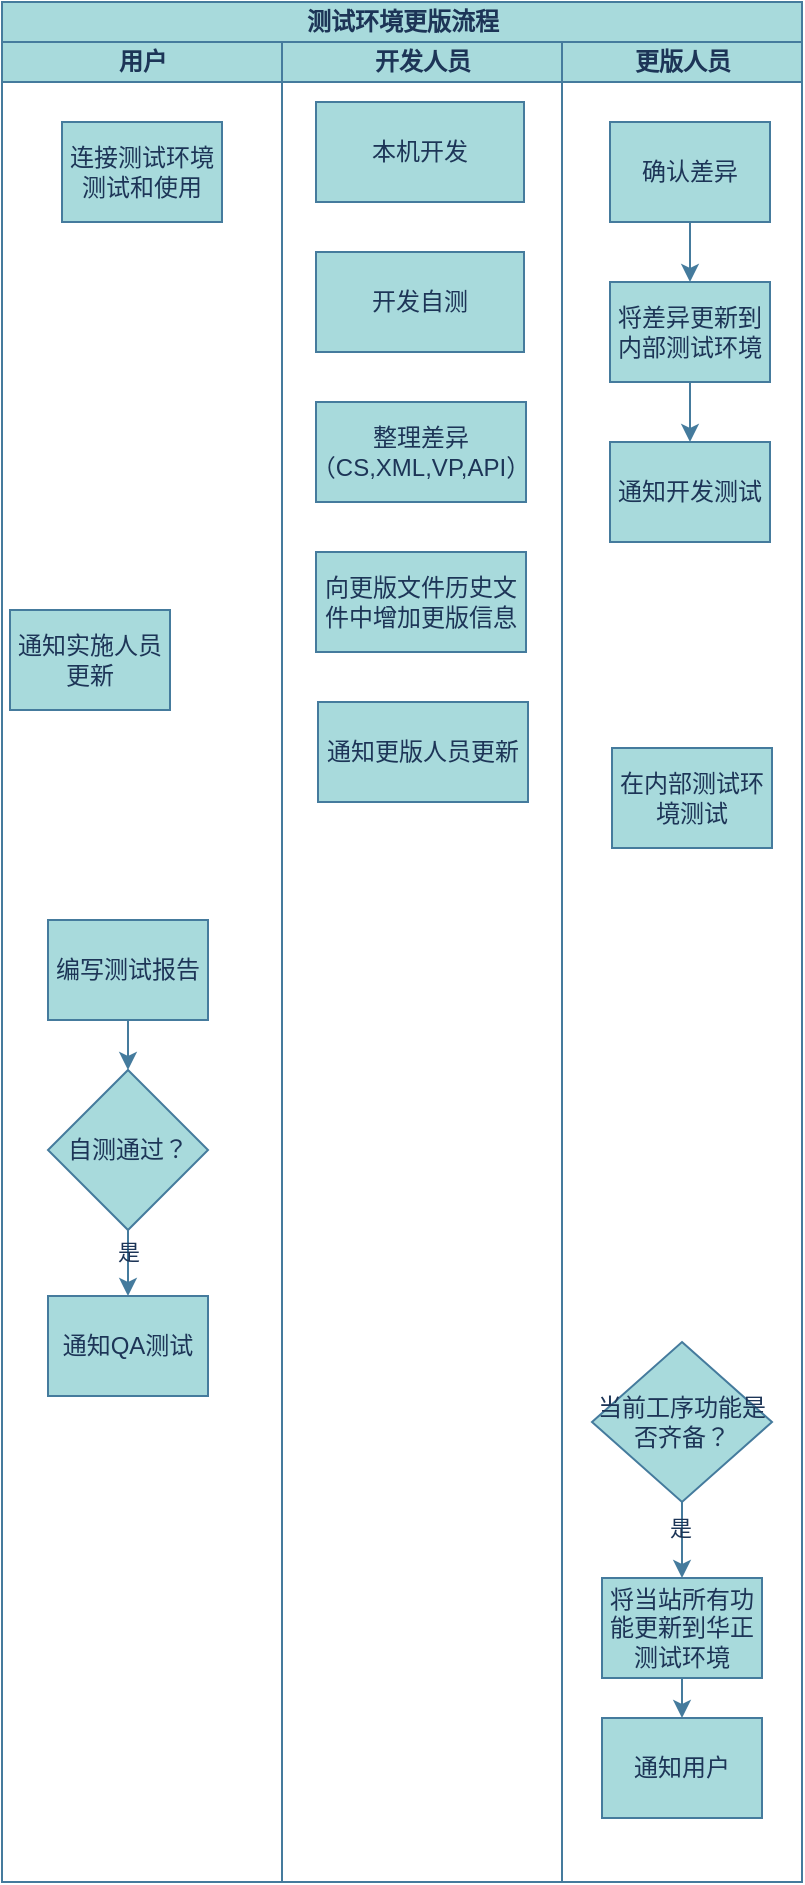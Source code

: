 <mxfile version="27.1.4">
  <diagram id="prtHgNgQTEPvFCAcTncT" name="Page-1">
    <mxGraphModel dx="641" dy="1538" grid="0" gridSize="10" guides="0" tooltips="1" connect="0" arrows="1" fold="1" page="1" pageScale="1" pageWidth="827" pageHeight="1169" background="#ffffff" math="0" shadow="0" adaptiveColors="simple">
      <root>
        <mxCell id="0" />
        <mxCell id="1" parent="0" />
        <mxCell id="2Te6Pes0WRBmmToiG1yR-1" value="测试环境更版流程" style="swimlane;childLayout=stackLayout;resizeParent=1;resizeParentMax=0;startSize=20;html=1;labelBackgroundColor=none;fillColor=#A8DADC;strokeColor=#457B9D;fontColor=#1D3557;" parent="1" vertex="1">
          <mxGeometry x="84.0" y="-8" width="400.0" height="940" as="geometry" />
        </mxCell>
        <mxCell id="2Te6Pes0WRBmmToiG1yR-31" value="用户" style="swimlane;startSize=20;html=1;labelBackgroundColor=none;fillColor=#A8DADC;strokeColor=#457B9D;fontColor=#1D3557;" parent="2Te6Pes0WRBmmToiG1yR-1" vertex="1">
          <mxGeometry y="20" width="140.0" height="920" as="geometry" />
        </mxCell>
        <mxCell id="2Te6Pes0WRBmmToiG1yR-61" value="连接测试环境测试和使用" style="rounded=0;whiteSpace=wrap;html=1;labelBackgroundColor=none;fillColor=#A8DADC;strokeColor=#457B9D;fontColor=#1D3557;" parent="2Te6Pes0WRBmmToiG1yR-31" vertex="1">
          <mxGeometry x="30.0" y="40" width="80" height="50" as="geometry" />
        </mxCell>
        <mxCell id="2Te6Pes0WRBmmToiG1yR-9" value="通知实施人员更新" style="rounded=0;whiteSpace=wrap;html=1;labelBackgroundColor=none;fillColor=#A8DADC;strokeColor=#457B9D;fontColor=#1D3557;" parent="2Te6Pes0WRBmmToiG1yR-31" vertex="1">
          <mxGeometry x="4.0" y="284" width="80" height="50" as="geometry" />
        </mxCell>
        <mxCell id="2Te6Pes0WRBmmToiG1yR-27" style="edgeStyle=orthogonalEdgeStyle;rounded=0;orthogonalLoop=1;jettySize=auto;html=1;exitX=0.5;exitY=1;exitDx=0;exitDy=0;entryX=0.5;entryY=0;entryDx=0;entryDy=0;labelBackgroundColor=none;strokeColor=#457B9D;fontColor=default;" parent="2Te6Pes0WRBmmToiG1yR-31" source="2Te6Pes0WRBmmToiG1yR-22" target="2Te6Pes0WRBmmToiG1yR-23" edge="1">
          <mxGeometry relative="1" as="geometry" />
        </mxCell>
        <mxCell id="2Te6Pes0WRBmmToiG1yR-22" value="编写测试报告" style="rounded=0;whiteSpace=wrap;html=1;labelBackgroundColor=none;fillColor=#A8DADC;strokeColor=#457B9D;fontColor=#1D3557;" parent="2Te6Pes0WRBmmToiG1yR-31" vertex="1">
          <mxGeometry x="23.0" y="439" width="80" height="50" as="geometry" />
        </mxCell>
        <mxCell id="2Te6Pes0WRBmmToiG1yR-23" value="自测通过？" style="rhombus;whiteSpace=wrap;html=1;labelBackgroundColor=none;fillColor=#A8DADC;strokeColor=#457B9D;fontColor=#1D3557;" parent="2Te6Pes0WRBmmToiG1yR-31" vertex="1">
          <mxGeometry x="23.0" y="514" width="80" height="80" as="geometry" />
        </mxCell>
        <mxCell id="2Te6Pes0WRBmmToiG1yR-28" value="通知QA测试" style="rounded=0;whiteSpace=wrap;html=1;labelBackgroundColor=none;fillColor=#A8DADC;strokeColor=#457B9D;fontColor=#1D3557;" parent="2Te6Pes0WRBmmToiG1yR-31" vertex="1">
          <mxGeometry x="23.0" y="627" width="80" height="50" as="geometry" />
        </mxCell>
        <mxCell id="2Te6Pes0WRBmmToiG1yR-40" style="edgeStyle=orthogonalEdgeStyle;rounded=0;orthogonalLoop=1;jettySize=auto;html=1;exitX=0.5;exitY=1;exitDx=0;exitDy=0;entryX=0.5;entryY=0;entryDx=0;entryDy=0;labelBackgroundColor=none;strokeColor=#457B9D;fontColor=default;" parent="2Te6Pes0WRBmmToiG1yR-31" source="2Te6Pes0WRBmmToiG1yR-23" target="2Te6Pes0WRBmmToiG1yR-28" edge="1">
          <mxGeometry relative="1" as="geometry" />
        </mxCell>
        <mxCell id="2Te6Pes0WRBmmToiG1yR-74" value="是" style="edgeLabel;html=1;align=center;verticalAlign=middle;resizable=0;points=[];labelBackgroundColor=none;fontColor=#1D3557;" parent="2Te6Pes0WRBmmToiG1yR-40" vertex="1" connectable="0">
          <mxGeometry x="-0.36" relative="1" as="geometry">
            <mxPoint as="offset" />
          </mxGeometry>
        </mxCell>
        <mxCell id="2Te6Pes0WRBmmToiG1yR-2" value="开发人员" style="swimlane;startSize=20;html=1;labelBackgroundColor=none;fillColor=#A8DADC;strokeColor=#457B9D;fontColor=#1D3557;" parent="2Te6Pes0WRBmmToiG1yR-1" vertex="1">
          <mxGeometry x="140.0" y="20" width="140" height="920" as="geometry" />
        </mxCell>
        <mxCell id="2Te6Pes0WRBmmToiG1yR-6" value="本机开发" style="rounded=0;whiteSpace=wrap;html=1;labelBackgroundColor=none;fillColor=#A8DADC;strokeColor=#457B9D;fontColor=#1D3557;" parent="2Te6Pes0WRBmmToiG1yR-2" vertex="1">
          <mxGeometry x="17" y="30" width="104" height="50" as="geometry" />
        </mxCell>
        <mxCell id="2Te6Pes0WRBmmToiG1yR-7" value="开发自测" style="rounded=0;whiteSpace=wrap;html=1;labelBackgroundColor=none;fillColor=#A8DADC;strokeColor=#457B9D;fontColor=#1D3557;" parent="2Te6Pes0WRBmmToiG1yR-2" vertex="1">
          <mxGeometry x="17" y="105" width="104" height="50" as="geometry" />
        </mxCell>
        <mxCell id="2Te6Pes0WRBmmToiG1yR-8" value="整理差异（CS,XML,VP,API）" style="rounded=0;whiteSpace=wrap;html=1;labelBackgroundColor=none;fillColor=#A8DADC;strokeColor=#457B9D;fontColor=#1D3557;" parent="2Te6Pes0WRBmmToiG1yR-2" vertex="1">
          <mxGeometry x="17" y="180" width="105" height="50" as="geometry" />
        </mxCell>
        <mxCell id="JgxJwxs-dnPAv1spP54E-1" value="向更版文件历史文件中增加更版信息" style="rounded=0;whiteSpace=wrap;html=1;labelBackgroundColor=none;fillColor=#A8DADC;strokeColor=#457B9D;fontColor=#1D3557;" vertex="1" parent="2Te6Pes0WRBmmToiG1yR-2">
          <mxGeometry x="17.0" y="255" width="105" height="50" as="geometry" />
        </mxCell>
        <mxCell id="JgxJwxs-dnPAv1spP54E-2" value="通知更版人员更新" style="rounded=0;whiteSpace=wrap;html=1;labelBackgroundColor=none;fillColor=#A8DADC;strokeColor=#457B9D;fontColor=#1D3557;" vertex="1" parent="2Te6Pes0WRBmmToiG1yR-2">
          <mxGeometry x="18.0" y="330" width="105" height="50" as="geometry" />
        </mxCell>
        <mxCell id="2Te6Pes0WRBmmToiG1yR-3" value="更版人员" style="swimlane;startSize=20;html=1;labelBackgroundColor=none;fillColor=#A8DADC;strokeColor=#457B9D;fontColor=#1D3557;" parent="2Te6Pes0WRBmmToiG1yR-1" vertex="1">
          <mxGeometry x="280.0" y="20" width="120" height="920" as="geometry">
            <mxRectangle x="120" y="20" width="40" height="460" as="alternateBounds" />
          </mxGeometry>
        </mxCell>
        <mxCell id="2Te6Pes0WRBmmToiG1yR-19" style="edgeStyle=orthogonalEdgeStyle;rounded=0;orthogonalLoop=1;jettySize=auto;html=1;exitX=0.5;exitY=1;exitDx=0;exitDy=0;entryX=0.5;entryY=0;entryDx=0;entryDy=0;labelBackgroundColor=none;strokeColor=#457B9D;fontColor=default;" parent="2Te6Pes0WRBmmToiG1yR-3" source="2Te6Pes0WRBmmToiG1yR-10" target="2Te6Pes0WRBmmToiG1yR-11" edge="1">
          <mxGeometry relative="1" as="geometry" />
        </mxCell>
        <mxCell id="2Te6Pes0WRBmmToiG1yR-10" value="确认差异" style="rounded=0;whiteSpace=wrap;html=1;labelBackgroundColor=none;fillColor=#A8DADC;strokeColor=#457B9D;fontColor=#1D3557;" parent="2Te6Pes0WRBmmToiG1yR-3" vertex="1">
          <mxGeometry x="24" y="40" width="80" height="50" as="geometry" />
        </mxCell>
        <mxCell id="2Te6Pes0WRBmmToiG1yR-20" style="edgeStyle=orthogonalEdgeStyle;rounded=0;orthogonalLoop=1;jettySize=auto;html=1;exitX=0.5;exitY=1;exitDx=0;exitDy=0;entryX=0.5;entryY=0;entryDx=0;entryDy=0;labelBackgroundColor=none;strokeColor=#457B9D;fontColor=default;" parent="2Te6Pes0WRBmmToiG1yR-3" source="2Te6Pes0WRBmmToiG1yR-11" target="2Te6Pes0WRBmmToiG1yR-12" edge="1">
          <mxGeometry relative="1" as="geometry" />
        </mxCell>
        <mxCell id="2Te6Pes0WRBmmToiG1yR-11" value="将差异更新到内部测试环境" style="rounded=0;whiteSpace=wrap;html=1;labelBackgroundColor=none;fillColor=#A8DADC;strokeColor=#457B9D;fontColor=#1D3557;" parent="2Te6Pes0WRBmmToiG1yR-3" vertex="1">
          <mxGeometry x="24" y="120" width="80" height="50" as="geometry" />
        </mxCell>
        <mxCell id="2Te6Pes0WRBmmToiG1yR-12" value="通知开发测试" style="rounded=0;whiteSpace=wrap;html=1;labelBackgroundColor=none;fillColor=#A8DADC;strokeColor=#457B9D;fontColor=#1D3557;" parent="2Te6Pes0WRBmmToiG1yR-3" vertex="1">
          <mxGeometry x="24" y="200" width="80" height="50" as="geometry" />
        </mxCell>
        <mxCell id="2Te6Pes0WRBmmToiG1yR-69" style="edgeStyle=orthogonalEdgeStyle;rounded=0;orthogonalLoop=1;jettySize=auto;html=1;exitX=0.5;exitY=1;exitDx=0;exitDy=0;entryX=0.5;entryY=0;entryDx=0;entryDy=0;labelBackgroundColor=none;strokeColor=#457B9D;fontColor=default;" parent="2Te6Pes0WRBmmToiG1yR-3" source="2Te6Pes0WRBmmToiG1yR-51" target="2Te6Pes0WRBmmToiG1yR-50" edge="1">
          <mxGeometry relative="1" as="geometry" />
        </mxCell>
        <mxCell id="2Te6Pes0WRBmmToiG1yR-73" value="是" style="edgeLabel;html=1;align=center;verticalAlign=middle;resizable=0;points=[];labelBackgroundColor=none;fontColor=#1D3557;" parent="2Te6Pes0WRBmmToiG1yR-69" vertex="1" connectable="0">
          <mxGeometry x="-0.318" y="-1" relative="1" as="geometry">
            <mxPoint as="offset" />
          </mxGeometry>
        </mxCell>
        <mxCell id="2Te6Pes0WRBmmToiG1yR-51" value="当前工序功能是否齐备？" style="rhombus;whiteSpace=wrap;html=1;labelBackgroundColor=none;fillColor=#A8DADC;strokeColor=#457B9D;fontColor=#1D3557;" parent="2Te6Pes0WRBmmToiG1yR-3" vertex="1">
          <mxGeometry x="15" y="650" width="90" height="80" as="geometry" />
        </mxCell>
        <mxCell id="2Te6Pes0WRBmmToiG1yR-70" style="edgeStyle=orthogonalEdgeStyle;rounded=0;orthogonalLoop=1;jettySize=auto;html=1;exitX=0.5;exitY=1;exitDx=0;exitDy=0;entryX=0.5;entryY=0;entryDx=0;entryDy=0;labelBackgroundColor=none;strokeColor=#457B9D;fontColor=default;" parent="2Te6Pes0WRBmmToiG1yR-3" source="2Te6Pes0WRBmmToiG1yR-50" target="2Te6Pes0WRBmmToiG1yR-60" edge="1">
          <mxGeometry relative="1" as="geometry" />
        </mxCell>
        <mxCell id="2Te6Pes0WRBmmToiG1yR-60" value="通知用户" style="rounded=0;whiteSpace=wrap;html=1;labelBackgroundColor=none;fillColor=#A8DADC;strokeColor=#457B9D;fontColor=#1D3557;" parent="2Te6Pes0WRBmmToiG1yR-3" vertex="1">
          <mxGeometry x="20" y="838" width="80" height="50" as="geometry" />
        </mxCell>
        <mxCell id="2Te6Pes0WRBmmToiG1yR-50" value="将当站所有功能更新到华正测试环境" style="rounded=0;whiteSpace=wrap;html=1;labelBackgroundColor=none;fillColor=#A8DADC;strokeColor=#457B9D;fontColor=#1D3557;" parent="2Te6Pes0WRBmmToiG1yR-3" vertex="1">
          <mxGeometry x="20" y="768" width="80" height="50" as="geometry" />
        </mxCell>
        <mxCell id="2Te6Pes0WRBmmToiG1yR-13" value="在内部测试环境测试" style="rounded=0;whiteSpace=wrap;html=1;labelBackgroundColor=none;fillColor=#A8DADC;strokeColor=#457B9D;fontColor=#1D3557;" parent="2Te6Pes0WRBmmToiG1yR-3" vertex="1">
          <mxGeometry x="25" y="353" width="80" height="50" as="geometry" />
        </mxCell>
      </root>
    </mxGraphModel>
  </diagram>
</mxfile>
